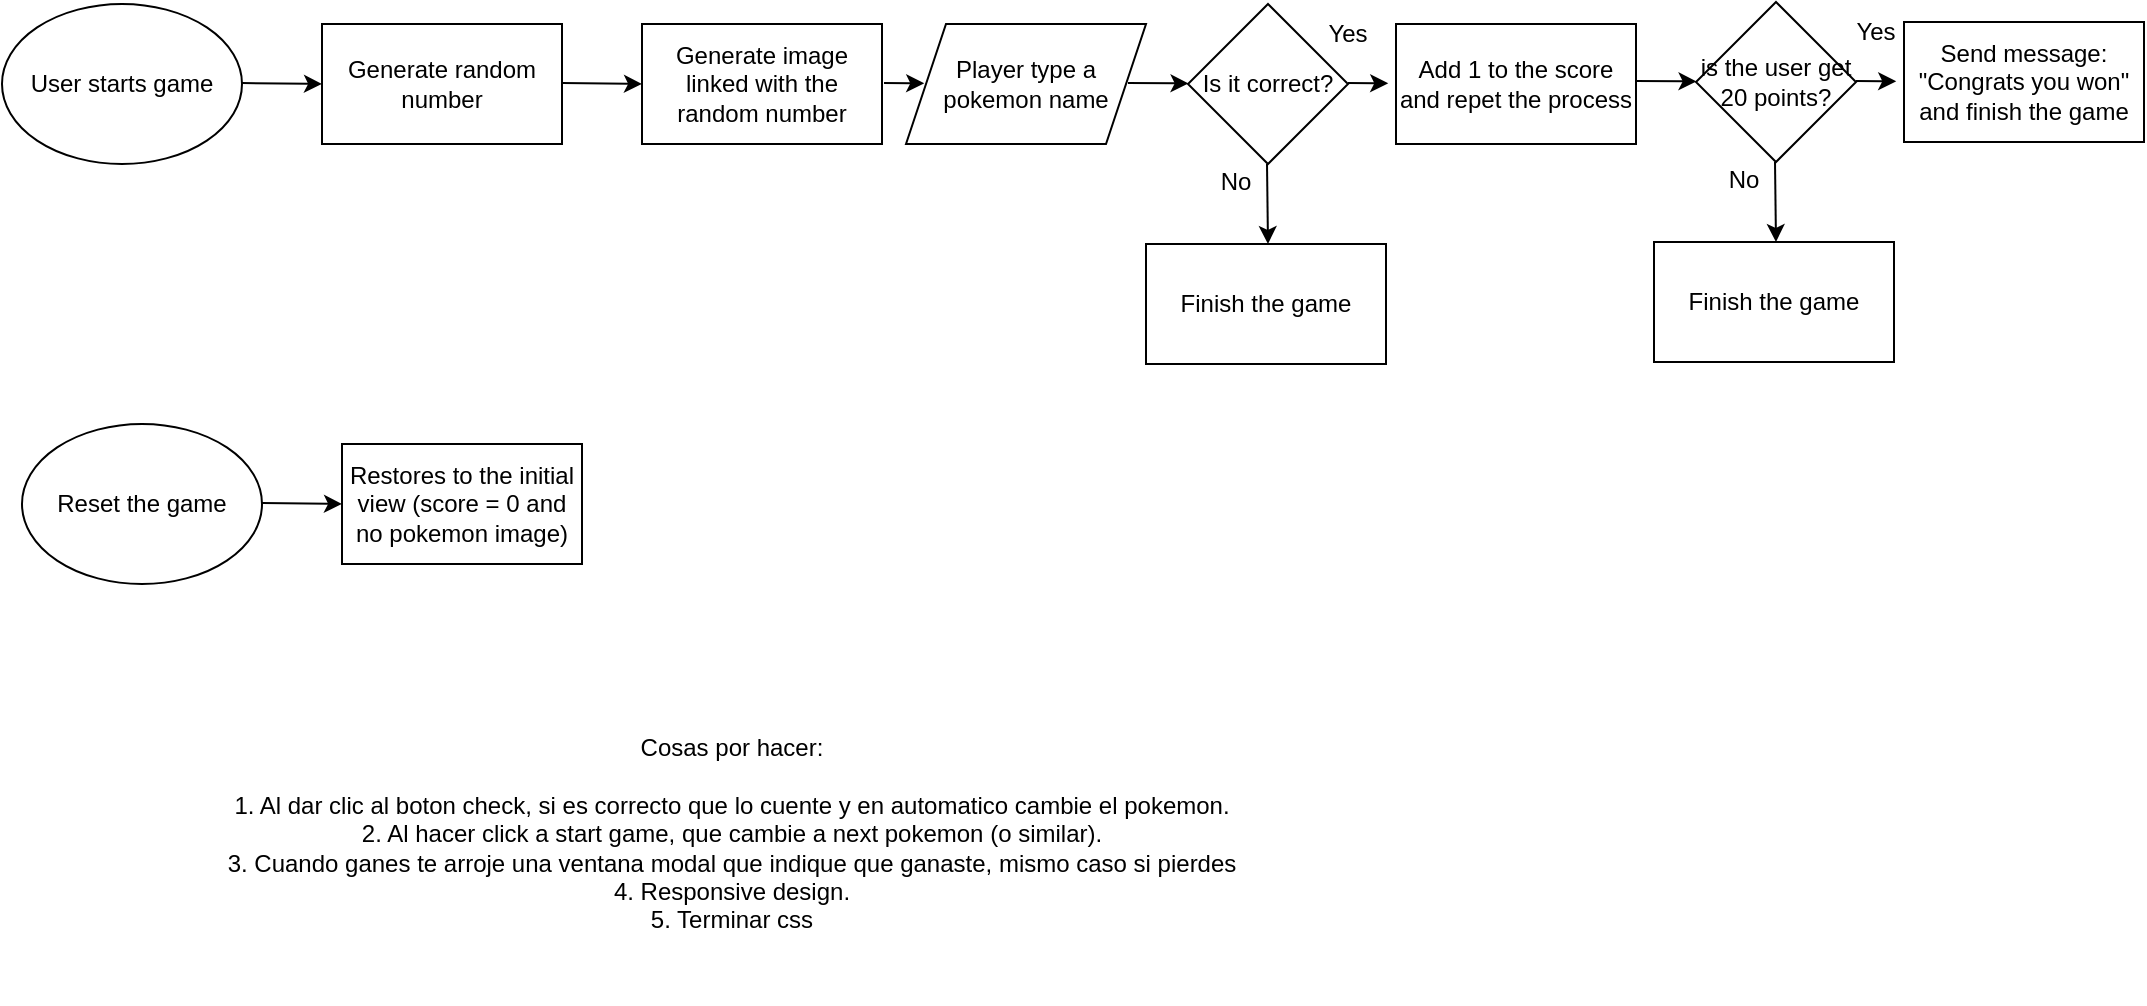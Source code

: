 <mxfile version="20.2.3" type="github">
  <diagram id="C5RBs43oDa-KdzZeNtuy" name="Page-1">
    <mxGraphModel dx="1038" dy="528" grid="1" gridSize="10" guides="1" tooltips="1" connect="1" arrows="1" fold="1" page="1" pageScale="1" pageWidth="3300" pageHeight="4681" math="0" shadow="0">
      <root>
        <mxCell id="WIyWlLk6GJQsqaUBKTNV-0" />
        <mxCell id="WIyWlLk6GJQsqaUBKTNV-1" parent="WIyWlLk6GJQsqaUBKTNV-0" />
        <mxCell id="VZHWj6WbuhnKlZ6PBOk7-0" value="User starts game" style="ellipse;whiteSpace=wrap;html=1;" parent="WIyWlLk6GJQsqaUBKTNV-1" vertex="1">
          <mxGeometry x="60" y="40" width="120" height="80" as="geometry" />
        </mxCell>
        <mxCell id="VZHWj6WbuhnKlZ6PBOk7-1" value="" style="endArrow=classic;html=1;rounded=0;" parent="WIyWlLk6GJQsqaUBKTNV-1" edge="1">
          <mxGeometry width="50" height="50" relative="1" as="geometry">
            <mxPoint x="180" y="79.5" as="sourcePoint" />
            <mxPoint x="220" y="80" as="targetPoint" />
          </mxGeometry>
        </mxCell>
        <mxCell id="VZHWj6WbuhnKlZ6PBOk7-2" value="Generate random number" style="rounded=0;whiteSpace=wrap;html=1;" parent="WIyWlLk6GJQsqaUBKTNV-1" vertex="1">
          <mxGeometry x="220" y="50" width="120" height="60" as="geometry" />
        </mxCell>
        <mxCell id="VZHWj6WbuhnKlZ6PBOk7-4" value="" style="endArrow=classic;html=1;rounded=0;" parent="WIyWlLk6GJQsqaUBKTNV-1" edge="1">
          <mxGeometry width="50" height="50" relative="1" as="geometry">
            <mxPoint x="340" y="79.5" as="sourcePoint" />
            <mxPoint x="380" y="80" as="targetPoint" />
          </mxGeometry>
        </mxCell>
        <mxCell id="VZHWj6WbuhnKlZ6PBOk7-5" value="Generate image linked with the random number" style="rounded=0;whiteSpace=wrap;html=1;" parent="WIyWlLk6GJQsqaUBKTNV-1" vertex="1">
          <mxGeometry x="380" y="50" width="120" height="60" as="geometry" />
        </mxCell>
        <mxCell id="VZHWj6WbuhnKlZ6PBOk7-6" value="" style="endArrow=classic;html=1;rounded=0;" parent="WIyWlLk6GJQsqaUBKTNV-1" edge="1">
          <mxGeometry width="50" height="50" relative="1" as="geometry">
            <mxPoint x="501" y="79.5" as="sourcePoint" />
            <mxPoint x="521.119" y="79.644" as="targetPoint" />
          </mxGeometry>
        </mxCell>
        <mxCell id="VZHWj6WbuhnKlZ6PBOk7-7" value="Player type a pokemon name" style="shape=parallelogram;perimeter=parallelogramPerimeter;whiteSpace=wrap;html=1;fixedSize=1;" parent="WIyWlLk6GJQsqaUBKTNV-1" vertex="1">
          <mxGeometry x="512" y="50" width="120" height="60" as="geometry" />
        </mxCell>
        <mxCell id="VZHWj6WbuhnKlZ6PBOk7-9" value="" style="endArrow=classic;html=1;rounded=0;" parent="WIyWlLk6GJQsqaUBKTNV-1" target="VZHWj6WbuhnKlZ6PBOk7-10" edge="1">
          <mxGeometry width="50" height="50" relative="1" as="geometry">
            <mxPoint x="623" y="79.5" as="sourcePoint" />
            <mxPoint x="693" y="80" as="targetPoint" />
          </mxGeometry>
        </mxCell>
        <mxCell id="VZHWj6WbuhnKlZ6PBOk7-10" value="Is it correct?" style="rhombus;whiteSpace=wrap;html=1;" parent="WIyWlLk6GJQsqaUBKTNV-1" vertex="1">
          <mxGeometry x="653" y="40" width="80" height="80" as="geometry" />
        </mxCell>
        <mxCell id="VZHWj6WbuhnKlZ6PBOk7-12" value="Add 1 to the score and repet the process" style="rounded=0;whiteSpace=wrap;html=1;" parent="WIyWlLk6GJQsqaUBKTNV-1" vertex="1">
          <mxGeometry x="757" y="50" width="120" height="60" as="geometry" />
        </mxCell>
        <mxCell id="VZHWj6WbuhnKlZ6PBOk7-15" value="" style="endArrow=classic;html=1;rounded=0;" parent="WIyWlLk6GJQsqaUBKTNV-1" edge="1">
          <mxGeometry width="50" height="50" relative="1" as="geometry">
            <mxPoint x="733" y="79.5" as="sourcePoint" />
            <mxPoint x="753.119" y="79.644" as="targetPoint" />
          </mxGeometry>
        </mxCell>
        <mxCell id="VZHWj6WbuhnKlZ6PBOk7-16" value="Yes" style="text;html=1;strokeColor=none;fillColor=none;align=center;verticalAlign=middle;whiteSpace=wrap;rounded=0;" parent="WIyWlLk6GJQsqaUBKTNV-1" vertex="1">
          <mxGeometry x="703" y="40" width="60" height="30" as="geometry" />
        </mxCell>
        <mxCell id="VZHWj6WbuhnKlZ6PBOk7-17" value="" style="endArrow=classic;html=1;rounded=0;" parent="WIyWlLk6GJQsqaUBKTNV-1" edge="1">
          <mxGeometry width="50" height="50" relative="1" as="geometry">
            <mxPoint x="692.5" y="120" as="sourcePoint" />
            <mxPoint x="693" y="160" as="targetPoint" />
          </mxGeometry>
        </mxCell>
        <mxCell id="VZHWj6WbuhnKlZ6PBOk7-18" value="No" style="text;html=1;strokeColor=none;fillColor=none;align=center;verticalAlign=middle;whiteSpace=wrap;rounded=0;" parent="WIyWlLk6GJQsqaUBKTNV-1" vertex="1">
          <mxGeometry x="647" y="114" width="60" height="30" as="geometry" />
        </mxCell>
        <mxCell id="VZHWj6WbuhnKlZ6PBOk7-19" value="Finish the game" style="rounded=0;whiteSpace=wrap;html=1;" parent="WIyWlLk6GJQsqaUBKTNV-1" vertex="1">
          <mxGeometry x="632" y="160" width="120" height="60" as="geometry" />
        </mxCell>
        <mxCell id="VZHWj6WbuhnKlZ6PBOk7-20" value="" style="endArrow=classic;html=1;rounded=0;" parent="WIyWlLk6GJQsqaUBKTNV-1" target="VZHWj6WbuhnKlZ6PBOk7-21" edge="1">
          <mxGeometry width="50" height="50" relative="1" as="geometry">
            <mxPoint x="877" y="78.5" as="sourcePoint" />
            <mxPoint x="947" y="79" as="targetPoint" />
          </mxGeometry>
        </mxCell>
        <mxCell id="VZHWj6WbuhnKlZ6PBOk7-21" value="is the user get 20 points?" style="rhombus;whiteSpace=wrap;html=1;" parent="WIyWlLk6GJQsqaUBKTNV-1" vertex="1">
          <mxGeometry x="907" y="39" width="80" height="80" as="geometry" />
        </mxCell>
        <mxCell id="VZHWj6WbuhnKlZ6PBOk7-22" value="&lt;div&gt;Send message: &quot;Congrats you won&quot;&lt;/div&gt;&lt;div&gt;and finish the game&lt;br&gt;&lt;/div&gt;" style="rounded=0;whiteSpace=wrap;html=1;" parent="WIyWlLk6GJQsqaUBKTNV-1" vertex="1">
          <mxGeometry x="1011" y="49" width="120" height="60" as="geometry" />
        </mxCell>
        <mxCell id="VZHWj6WbuhnKlZ6PBOk7-23" value="" style="endArrow=classic;html=1;rounded=0;" parent="WIyWlLk6GJQsqaUBKTNV-1" edge="1">
          <mxGeometry width="50" height="50" relative="1" as="geometry">
            <mxPoint x="987" y="78.5" as="sourcePoint" />
            <mxPoint x="1007.119" y="78.644" as="targetPoint" />
          </mxGeometry>
        </mxCell>
        <mxCell id="VZHWj6WbuhnKlZ6PBOk7-24" value="" style="endArrow=classic;html=1;rounded=0;" parent="WIyWlLk6GJQsqaUBKTNV-1" edge="1">
          <mxGeometry width="50" height="50" relative="1" as="geometry">
            <mxPoint x="946.5" y="119" as="sourcePoint" />
            <mxPoint x="947" y="159" as="targetPoint" />
          </mxGeometry>
        </mxCell>
        <mxCell id="VZHWj6WbuhnKlZ6PBOk7-25" value="No" style="text;html=1;strokeColor=none;fillColor=none;align=center;verticalAlign=middle;whiteSpace=wrap;rounded=0;" parent="WIyWlLk6GJQsqaUBKTNV-1" vertex="1">
          <mxGeometry x="901" y="113" width="60" height="30" as="geometry" />
        </mxCell>
        <mxCell id="VZHWj6WbuhnKlZ6PBOk7-26" value="Finish the game" style="rounded=0;whiteSpace=wrap;html=1;" parent="WIyWlLk6GJQsqaUBKTNV-1" vertex="1">
          <mxGeometry x="886" y="159" width="120" height="60" as="geometry" />
        </mxCell>
        <mxCell id="VZHWj6WbuhnKlZ6PBOk7-28" value="Yes" style="text;html=1;strokeColor=none;fillColor=none;align=center;verticalAlign=middle;whiteSpace=wrap;rounded=0;" parent="WIyWlLk6GJQsqaUBKTNV-1" vertex="1">
          <mxGeometry x="967" y="39" width="60" height="30" as="geometry" />
        </mxCell>
        <mxCell id="VZHWj6WbuhnKlZ6PBOk7-29" value="Reset the game" style="ellipse;whiteSpace=wrap;html=1;" parent="WIyWlLk6GJQsqaUBKTNV-1" vertex="1">
          <mxGeometry x="70" y="250" width="120" height="80" as="geometry" />
        </mxCell>
        <mxCell id="VZHWj6WbuhnKlZ6PBOk7-30" value="" style="endArrow=classic;html=1;rounded=0;" parent="WIyWlLk6GJQsqaUBKTNV-1" edge="1">
          <mxGeometry width="50" height="50" relative="1" as="geometry">
            <mxPoint x="190" y="289.5" as="sourcePoint" />
            <mxPoint x="230" y="290" as="targetPoint" />
          </mxGeometry>
        </mxCell>
        <mxCell id="VZHWj6WbuhnKlZ6PBOk7-31" value="Restores to the initial view (score = 0 and no pokemon image)" style="rounded=0;whiteSpace=wrap;html=1;" parent="WIyWlLk6GJQsqaUBKTNV-1" vertex="1">
          <mxGeometry x="230" y="260" width="120" height="60" as="geometry" />
        </mxCell>
        <mxCell id="t-tNFteTGDxSPOBUUvw8-0" value="&lt;div&gt;Cosas por hacer:&lt;/div&gt;&lt;div&gt;&lt;br&gt;&lt;/div&gt;&lt;div&gt;1. Al dar clic al boton check, si es correcto que lo cuente y en automatico cambie el pokemon.&lt;/div&gt;&lt;div&gt;2. Al hacer click a start game, que cambie a next pokemon (o similar).&lt;/div&gt;&lt;div&gt;3. Cuando ganes te arroje una ventana modal que indique que ganaste, mismo caso si pierdes&lt;/div&gt;&lt;div&gt;4. Responsive design.&lt;/div&gt;&lt;div&gt;5. Terminar css&lt;br&gt;&lt;/div&gt;" style="text;html=1;strokeColor=none;fillColor=none;align=center;verticalAlign=middle;whiteSpace=wrap;rounded=0;" vertex="1" parent="WIyWlLk6GJQsqaUBKTNV-1">
          <mxGeometry x="60" y="370" width="730" height="170" as="geometry" />
        </mxCell>
      </root>
    </mxGraphModel>
  </diagram>
</mxfile>
